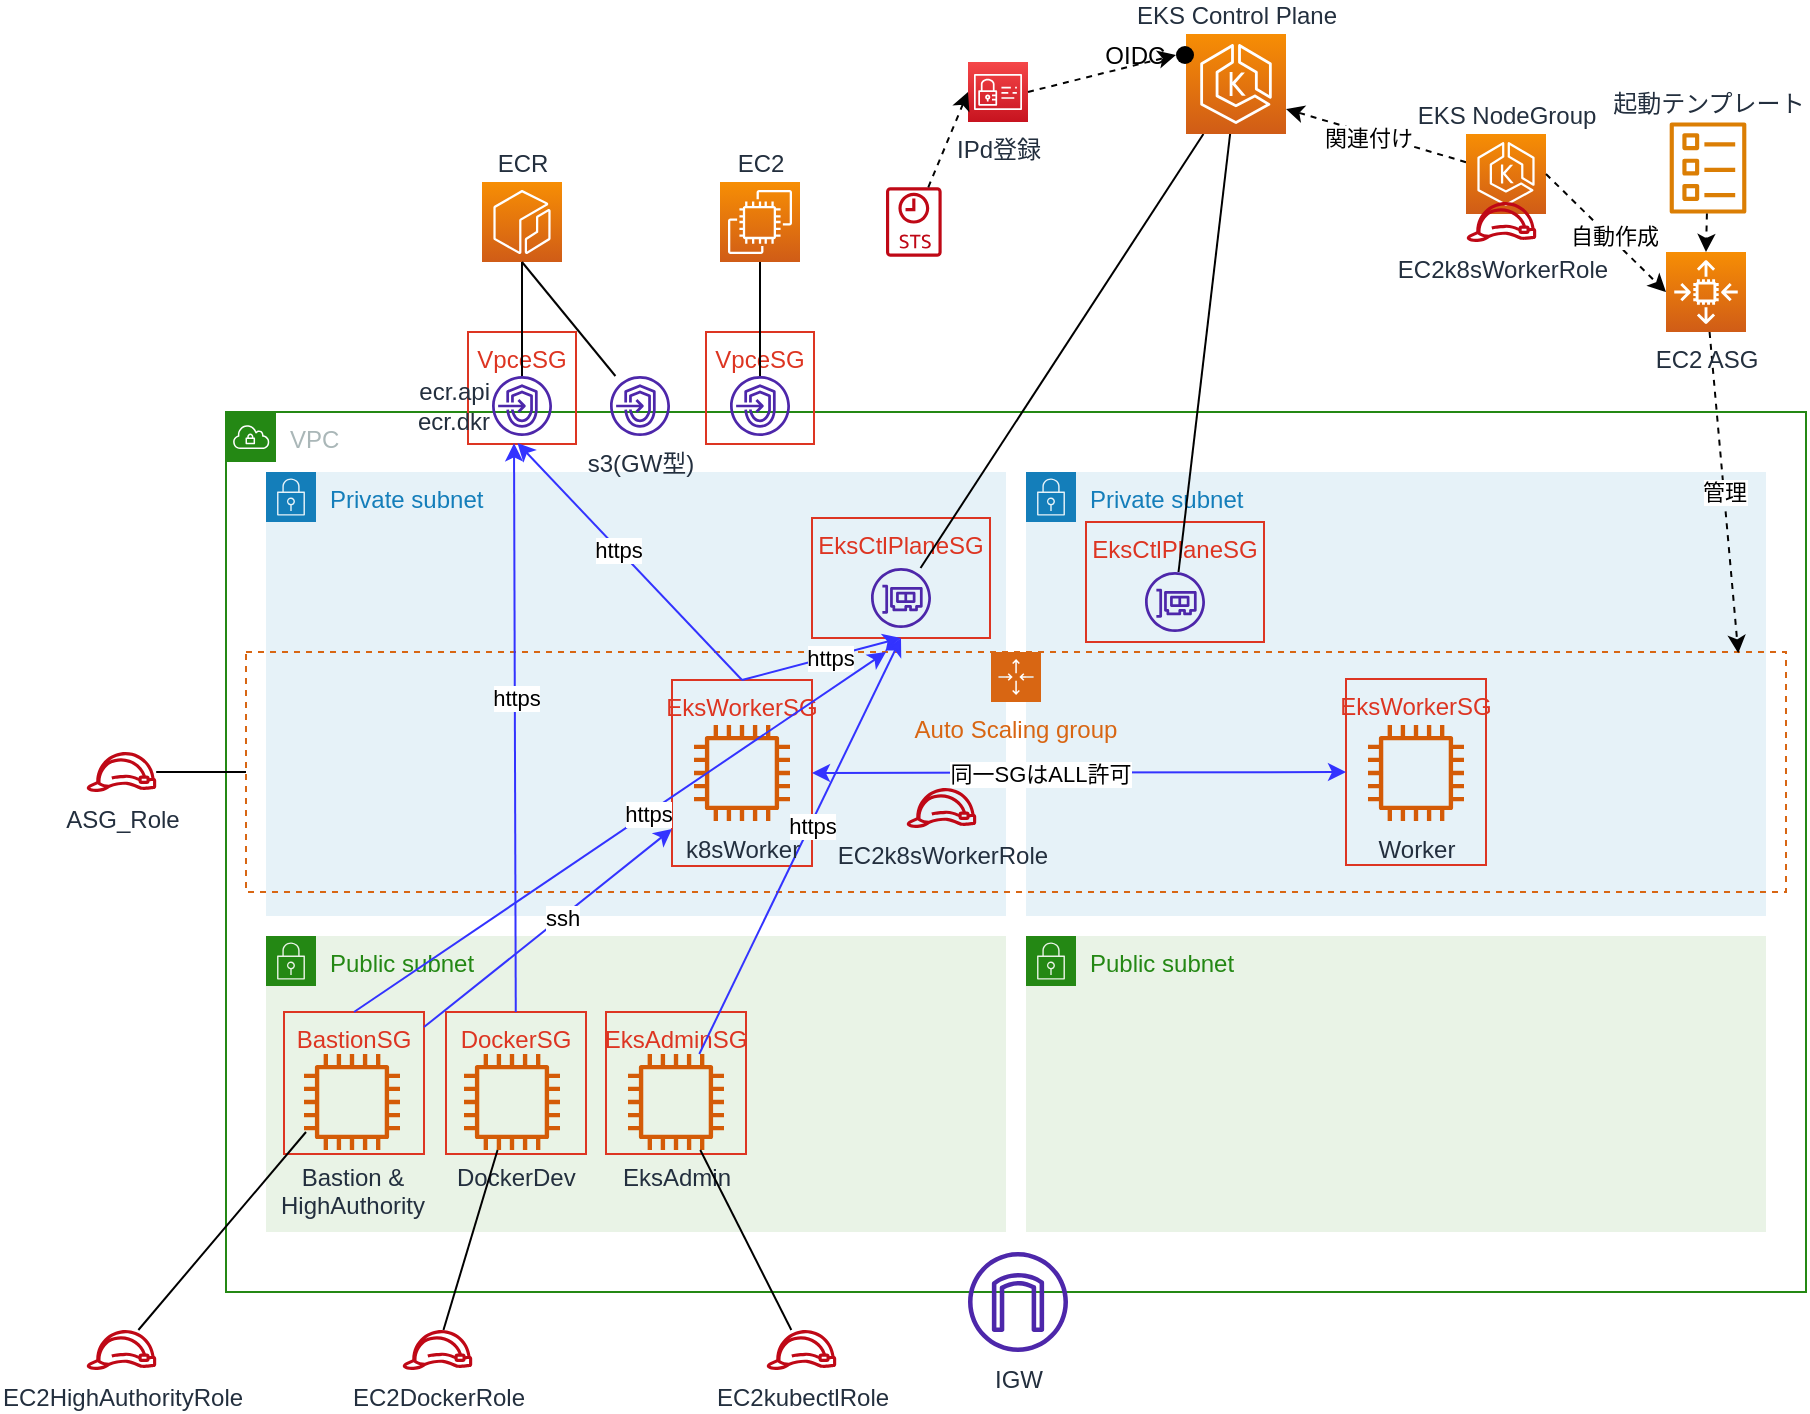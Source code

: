 <mxfile version="17.4.2" type="device"><diagram id="bLfemFGfN4xzeytDdE3u" name="ページ1"><mxGraphModel dx="626" dy="1600" grid="1" gridSize="10" guides="1" tooltips="1" connect="1" arrows="1" fold="1" page="1" pageScale="1" pageWidth="827" pageHeight="1169" math="0" shadow="0"><root><mxCell id="0"/><mxCell id="1" parent="0"/><mxCell id="81x6Ayqe36QucXjqOtEE-1" value="VPC" style="points=[[0,0],[0.25,0],[0.5,0],[0.75,0],[1,0],[1,0.25],[1,0.5],[1,0.75],[1,1],[0.75,1],[0.5,1],[0.25,1],[0,1],[0,0.75],[0,0.5],[0,0.25]];outlineConnect=0;gradientColor=none;html=1;whiteSpace=wrap;fontSize=12;fontStyle=0;container=1;pointerEvents=0;collapsible=0;recursiveResize=0;shape=mxgraph.aws4.group;grIcon=mxgraph.aws4.group_vpc;strokeColor=#248814;fillColor=none;verticalAlign=top;align=left;spacingLeft=30;fontColor=#AAB7B8;dashed=0;" vertex="1" parent="1"><mxGeometry x="140" y="60" width="790" height="440" as="geometry"/></mxCell><mxCell id="81x6Ayqe36QucXjqOtEE-2" value="Public subnet" style="points=[[0,0],[0.25,0],[0.5,0],[0.75,0],[1,0],[1,0.25],[1,0.5],[1,0.75],[1,1],[0.75,1],[0.5,1],[0.25,1],[0,1],[0,0.75],[0,0.5],[0,0.25]];outlineConnect=0;gradientColor=none;html=1;whiteSpace=wrap;fontSize=12;fontStyle=0;container=1;pointerEvents=0;collapsible=0;recursiveResize=0;shape=mxgraph.aws4.group;grIcon=mxgraph.aws4.group_security_group;grStroke=0;strokeColor=#248814;fillColor=#E9F3E6;verticalAlign=top;align=left;spacingLeft=30;fontColor=#248814;dashed=0;" vertex="1" parent="81x6Ayqe36QucXjqOtEE-1"><mxGeometry x="20" y="262" width="370" height="148" as="geometry"/></mxCell><mxCell id="81x6Ayqe36QucXjqOtEE-19" value="&amp;nbsp;DockerDev" style="sketch=0;outlineConnect=0;fontColor=#232F3E;gradientColor=none;fillColor=#D45B07;strokeColor=none;dashed=0;verticalLabelPosition=bottom;verticalAlign=top;align=center;html=1;fontSize=12;fontStyle=0;aspect=fixed;pointerEvents=1;shape=mxgraph.aws4.instance2;" vertex="1" parent="81x6Ayqe36QucXjqOtEE-2"><mxGeometry x="99" y="59" width="48" height="48" as="geometry"/></mxCell><mxCell id="81x6Ayqe36QucXjqOtEE-20" value="&amp;nbsp;Bastion &amp;amp;&amp;nbsp;&lt;br&gt;HighAuthority" style="sketch=0;outlineConnect=0;fontColor=#232F3E;gradientColor=none;fillColor=#D45B07;strokeColor=none;dashed=0;verticalLabelPosition=bottom;verticalAlign=top;align=center;html=1;fontSize=12;fontStyle=0;aspect=fixed;pointerEvents=1;shape=mxgraph.aws4.instance2;" vertex="1" parent="81x6Ayqe36QucXjqOtEE-2"><mxGeometry x="19" y="59" width="48" height="48" as="geometry"/></mxCell><mxCell id="81x6Ayqe36QucXjqOtEE-41" value="BastionSG" style="fillColor=none;strokeColor=#DD3522;verticalAlign=top;fontStyle=0;fontColor=#DD3522;" vertex="1" parent="81x6Ayqe36QucXjqOtEE-2"><mxGeometry x="9" y="38" width="70" height="71" as="geometry"/></mxCell><mxCell id="81x6Ayqe36QucXjqOtEE-42" value="DockerSG" style="fillColor=none;strokeColor=#DD3522;verticalAlign=top;fontStyle=0;fontColor=#DD3522;" vertex="1" parent="81x6Ayqe36QucXjqOtEE-2"><mxGeometry x="90" y="38" width="70" height="71" as="geometry"/></mxCell><mxCell id="81x6Ayqe36QucXjqOtEE-43" value="EksAdminSG" style="fillColor=none;strokeColor=#DD3522;verticalAlign=top;fontStyle=0;fontColor=#DD3522;" vertex="1" parent="81x6Ayqe36QucXjqOtEE-2"><mxGeometry x="170" y="38" width="70" height="71" as="geometry"/></mxCell><mxCell id="81x6Ayqe36QucXjqOtEE-44" value="EksAdmin" style="sketch=0;outlineConnect=0;fontColor=#232F3E;gradientColor=none;fillColor=#D45B07;strokeColor=none;dashed=0;verticalLabelPosition=bottom;verticalAlign=top;align=center;html=1;fontSize=12;fontStyle=0;aspect=fixed;pointerEvents=1;shape=mxgraph.aws4.instance2;" vertex="1" parent="81x6Ayqe36QucXjqOtEE-2"><mxGeometry x="181" y="59" width="48" height="48" as="geometry"/></mxCell><mxCell id="81x6Ayqe36QucXjqOtEE-3" value="Private subnet" style="points=[[0,0],[0.25,0],[0.5,0],[0.75,0],[1,0],[1,0.25],[1,0.5],[1,0.75],[1,1],[0.75,1],[0.5,1],[0.25,1],[0,1],[0,0.75],[0,0.5],[0,0.25]];outlineConnect=0;gradientColor=none;html=1;whiteSpace=wrap;fontSize=12;fontStyle=0;container=1;pointerEvents=0;collapsible=0;recursiveResize=0;shape=mxgraph.aws4.group;grIcon=mxgraph.aws4.group_security_group;grStroke=0;strokeColor=#147EBA;fillColor=#E6F2F8;verticalAlign=top;align=left;spacingLeft=30;fontColor=#147EBA;dashed=0;" vertex="1" parent="81x6Ayqe36QucXjqOtEE-1"><mxGeometry x="20" y="30" width="370" height="222" as="geometry"/></mxCell><mxCell id="81x6Ayqe36QucXjqOtEE-55" value="EksCtlPlaneSG" style="fillColor=none;strokeColor=#DD3522;verticalAlign=top;fontStyle=0;fontColor=#DD3522;" vertex="1" parent="81x6Ayqe36QucXjqOtEE-3"><mxGeometry x="273" y="23" width="89" height="60" as="geometry"/></mxCell><mxCell id="81x6Ayqe36QucXjqOtEE-56" value="" style="sketch=0;outlineConnect=0;fontColor=#232F3E;gradientColor=none;fillColor=#4D27AA;strokeColor=none;dashed=0;verticalLabelPosition=bottom;verticalAlign=top;align=center;html=1;fontSize=12;fontStyle=0;aspect=fixed;pointerEvents=1;shape=mxgraph.aws4.elastic_network_interface;" vertex="1" parent="81x6Ayqe36QucXjqOtEE-3"><mxGeometry x="302.5" y="48" width="30" height="30" as="geometry"/></mxCell><mxCell id="81x6Ayqe36QucXjqOtEE-23" value="Public subnet" style="points=[[0,0],[0.25,0],[0.5,0],[0.75,0],[1,0],[1,0.25],[1,0.5],[1,0.75],[1,1],[0.75,1],[0.5,1],[0.25,1],[0,1],[0,0.75],[0,0.5],[0,0.25]];outlineConnect=0;gradientColor=none;html=1;whiteSpace=wrap;fontSize=12;fontStyle=0;container=1;pointerEvents=0;collapsible=0;recursiveResize=0;shape=mxgraph.aws4.group;grIcon=mxgraph.aws4.group_security_group;grStroke=0;strokeColor=#248814;fillColor=#E9F3E6;verticalAlign=top;align=left;spacingLeft=30;fontColor=#248814;dashed=0;" vertex="1" parent="81x6Ayqe36QucXjqOtEE-1"><mxGeometry x="400" y="262" width="370" height="148" as="geometry"/></mxCell><mxCell id="81x6Ayqe36QucXjqOtEE-26" value="Private subnet" style="points=[[0,0],[0.25,0],[0.5,0],[0.75,0],[1,0],[1,0.25],[1,0.5],[1,0.75],[1,1],[0.75,1],[0.5,1],[0.25,1],[0,1],[0,0.75],[0,0.5],[0,0.25]];outlineConnect=0;gradientColor=none;html=1;whiteSpace=wrap;fontSize=12;fontStyle=0;container=1;pointerEvents=0;collapsible=0;recursiveResize=0;shape=mxgraph.aws4.group;grIcon=mxgraph.aws4.group_security_group;grStroke=0;strokeColor=#147EBA;fillColor=#E6F2F8;verticalAlign=top;align=left;spacingLeft=30;fontColor=#147EBA;dashed=0;" vertex="1" parent="81x6Ayqe36QucXjqOtEE-1"><mxGeometry x="400" y="30" width="370" height="222" as="geometry"/></mxCell><mxCell id="81x6Ayqe36QucXjqOtEE-57" value="EksCtlPlaneSG" style="fillColor=none;strokeColor=#DD3522;verticalAlign=top;fontStyle=0;fontColor=#DD3522;" vertex="1" parent="81x6Ayqe36QucXjqOtEE-26"><mxGeometry x="30" y="25" width="89" height="60" as="geometry"/></mxCell><mxCell id="81x6Ayqe36QucXjqOtEE-58" value="" style="sketch=0;outlineConnect=0;fontColor=#232F3E;gradientColor=none;fillColor=#4D27AA;strokeColor=none;dashed=0;verticalLabelPosition=bottom;verticalAlign=top;align=center;html=1;fontSize=12;fontStyle=0;aspect=fixed;pointerEvents=1;shape=mxgraph.aws4.elastic_network_interface;" vertex="1" parent="81x6Ayqe36QucXjqOtEE-26"><mxGeometry x="59.5" y="50" width="30" height="30" as="geometry"/></mxCell><mxCell id="81x6Ayqe36QucXjqOtEE-35" value="Auto Scaling group" style="points=[[0,0],[0.25,0],[0.5,0],[0.75,0],[1,0],[1,0.25],[1,0.5],[1,0.75],[1,1],[0.75,1],[0.5,1],[0.25,1],[0,1],[0,0.75],[0,0.5],[0,0.25]];outlineConnect=0;gradientColor=none;html=1;whiteSpace=wrap;fontSize=12;fontStyle=0;container=1;pointerEvents=0;collapsible=0;recursiveResize=0;shape=mxgraph.aws4.groupCenter;grIcon=mxgraph.aws4.group_auto_scaling_group;grStroke=1;strokeColor=#D86613;fillColor=none;verticalAlign=top;align=center;fontColor=#D86613;dashed=1;spacingTop=25;" vertex="1" parent="81x6Ayqe36QucXjqOtEE-1"><mxGeometry x="10" y="120" width="770" height="120" as="geometry"/></mxCell><mxCell id="81x6Ayqe36QucXjqOtEE-47" value="Worker" style="sketch=0;outlineConnect=0;fontColor=#232F3E;gradientColor=none;fillColor=#D45B07;strokeColor=none;dashed=0;verticalLabelPosition=bottom;verticalAlign=top;align=center;html=1;fontSize=12;fontStyle=0;aspect=fixed;pointerEvents=1;shape=mxgraph.aws4.instance2;" vertex="1" parent="81x6Ayqe36QucXjqOtEE-35"><mxGeometry x="561" y="36.5" width="48" height="48" as="geometry"/></mxCell><mxCell id="81x6Ayqe36QucXjqOtEE-48" value="EksWorkerSG" style="fillColor=none;strokeColor=#DD3522;verticalAlign=top;fontStyle=0;fontColor=#DD3522;" vertex="1" parent="81x6Ayqe36QucXjqOtEE-35"><mxGeometry x="550" y="13.5" width="70" height="93" as="geometry"/></mxCell><mxCell id="81x6Ayqe36QucXjqOtEE-75" value="EC2k8sWorkerRole" style="sketch=0;outlineConnect=0;fontColor=#232F3E;gradientColor=none;fillColor=#BF0816;strokeColor=none;dashed=0;verticalLabelPosition=bottom;verticalAlign=top;align=center;html=1;fontSize=12;fontStyle=0;aspect=fixed;pointerEvents=1;shape=mxgraph.aws4.role;" vertex="1" parent="81x6Ayqe36QucXjqOtEE-35"><mxGeometry x="330" y="68" width="35.45" height="20" as="geometry"/></mxCell><mxCell id="81x6Ayqe36QucXjqOtEE-80" value="EksWorkerSG" style="fillColor=none;strokeColor=#DD3522;verticalAlign=top;fontStyle=0;fontColor=#DD3522;" vertex="1" parent="81x6Ayqe36QucXjqOtEE-35"><mxGeometry x="213" y="14" width="70" height="93" as="geometry"/></mxCell><mxCell id="81x6Ayqe36QucXjqOtEE-101" style="edgeStyle=none;rounded=0;orthogonalLoop=1;jettySize=auto;html=1;entryX=0;entryY=0.5;entryDx=0;entryDy=0;endArrow=classic;endFill=1;strokeColor=#3333FF;exitX=1;exitY=0.5;exitDx=0;exitDy=0;startArrow=classic;startFill=1;" edge="1" parent="81x6Ayqe36QucXjqOtEE-35" source="81x6Ayqe36QucXjqOtEE-80" target="81x6Ayqe36QucXjqOtEE-48"><mxGeometry relative="1" as="geometry"><mxPoint x="236.638" y="211" as="sourcePoint"/><mxPoint x="337.5" y="3" as="targetPoint"/></mxGeometry></mxCell><mxCell id="81x6Ayqe36QucXjqOtEE-103" value="同一SGはALL許可" style="edgeLabel;html=1;align=center;verticalAlign=middle;resizable=0;points=[];" vertex="1" connectable="0" parent="81x6Ayqe36QucXjqOtEE-101"><mxGeometry x="-0.15" relative="1" as="geometry"><mxPoint as="offset"/></mxGeometry></mxCell><mxCell id="81x6Ayqe36QucXjqOtEE-36" style="edgeStyle=none;rounded=0;orthogonalLoop=1;jettySize=auto;html=1;exitX=0.5;exitY=1;exitDx=0;exitDy=0;endArrow=none;endFill=0;" edge="1" parent="81x6Ayqe36QucXjqOtEE-1" source="81x6Ayqe36QucXjqOtEE-35" target="81x6Ayqe36QucXjqOtEE-35"><mxGeometry relative="1" as="geometry"/></mxCell><mxCell id="81x6Ayqe36QucXjqOtEE-61" style="edgeStyle=none;rounded=0;orthogonalLoop=1;jettySize=auto;html=1;entryX=0.5;entryY=1;entryDx=0;entryDy=0;endArrow=classic;endFill=1;strokeColor=#3333FF;" edge="1" parent="81x6Ayqe36QucXjqOtEE-1" source="81x6Ayqe36QucXjqOtEE-44" target="81x6Ayqe36QucXjqOtEE-55"><mxGeometry relative="1" as="geometry"><mxPoint x="109" y="323.207" as="sourcePoint"/><mxPoint x="247.81" y="234.792" as="targetPoint"/></mxGeometry></mxCell><mxCell id="81x6Ayqe36QucXjqOtEE-62" value="https" style="edgeLabel;html=1;align=center;verticalAlign=middle;resizable=0;points=[];" vertex="1" connectable="0" parent="81x6Ayqe36QucXjqOtEE-61"><mxGeometry x="0.104" relative="1" as="geometry"><mxPoint as="offset"/></mxGeometry></mxCell><mxCell id="81x6Ayqe36QucXjqOtEE-63" style="edgeStyle=none;rounded=0;orthogonalLoop=1;jettySize=auto;html=1;entryX=0.5;entryY=1;entryDx=0;entryDy=0;endArrow=classic;endFill=1;strokeColor=#3333FF;exitX=0.5;exitY=0;exitDx=0;exitDy=0;" edge="1" parent="81x6Ayqe36QucXjqOtEE-1" source="81x6Ayqe36QucXjqOtEE-80" target="81x6Ayqe36QucXjqOtEE-55"><mxGeometry relative="1" as="geometry"><mxPoint x="258" y="134" as="sourcePoint"/><mxPoint x="347.5" y="123.0" as="targetPoint"/></mxGeometry></mxCell><mxCell id="81x6Ayqe36QucXjqOtEE-64" value="https" style="edgeLabel;html=1;align=center;verticalAlign=middle;resizable=0;points=[];" vertex="1" connectable="0" parent="81x6Ayqe36QucXjqOtEE-63"><mxGeometry x="0.104" relative="1" as="geometry"><mxPoint as="offset"/></mxGeometry></mxCell><mxCell id="81x6Ayqe36QucXjqOtEE-59" style="edgeStyle=none;rounded=0;orthogonalLoop=1;jettySize=auto;html=1;endArrow=classic;endFill=1;strokeColor=#3333FF;" edge="1" parent="81x6Ayqe36QucXjqOtEE-1" source="81x6Ayqe36QucXjqOtEE-41" target="81x6Ayqe36QucXjqOtEE-80"><mxGeometry relative="1" as="geometry"><mxPoint x="221.81" y="221.792" as="targetPoint"/></mxGeometry></mxCell><mxCell id="81x6Ayqe36QucXjqOtEE-60" value="ssh" style="edgeLabel;html=1;align=center;verticalAlign=middle;resizable=0;points=[];" vertex="1" connectable="0" parent="81x6Ayqe36QucXjqOtEE-59"><mxGeometry x="0.104" relative="1" as="geometry"><mxPoint as="offset"/></mxGeometry></mxCell><mxCell id="81x6Ayqe36QucXjqOtEE-6" value="IGW" style="sketch=0;outlineConnect=0;fontColor=#232F3E;gradientColor=none;fillColor=#4D27AA;strokeColor=none;dashed=0;verticalLabelPosition=bottom;verticalAlign=top;align=center;html=1;fontSize=12;fontStyle=0;aspect=fixed;pointerEvents=1;shape=mxgraph.aws4.internet_gateway;" vertex="1" parent="1"><mxGeometry x="511" y="480" width="50" height="50" as="geometry"/></mxCell><mxCell id="81x6Ayqe36QucXjqOtEE-29" value="EC2DockerRole" style="sketch=0;outlineConnect=0;fontColor=#232F3E;gradientColor=none;fillColor=#BF0816;strokeColor=none;dashed=0;verticalLabelPosition=bottom;verticalAlign=top;align=center;html=1;fontSize=12;fontStyle=0;aspect=fixed;pointerEvents=1;shape=mxgraph.aws4.role;" vertex="1" parent="1"><mxGeometry x="228.0" y="519" width="35.45" height="20" as="geometry"/></mxCell><mxCell id="81x6Ayqe36QucXjqOtEE-28" value="EC2HighAuthorityRole" style="sketch=0;outlineConnect=0;fontColor=#232F3E;gradientColor=none;fillColor=#BF0816;strokeColor=none;dashed=0;verticalLabelPosition=bottom;verticalAlign=top;align=center;html=1;fontSize=12;fontStyle=0;aspect=fixed;pointerEvents=1;shape=mxgraph.aws4.role;" vertex="1" parent="1"><mxGeometry x="70" y="519" width="35.45" height="20" as="geometry"/></mxCell><mxCell id="81x6Ayqe36QucXjqOtEE-30" style="rounded=0;orthogonalLoop=1;jettySize=auto;html=1;endArrow=none;endFill=0;" edge="1" parent="1" target="81x6Ayqe36QucXjqOtEE-28"><mxGeometry relative="1" as="geometry"><mxPoint x="180" y="420" as="sourcePoint"/></mxGeometry></mxCell><mxCell id="81x6Ayqe36QucXjqOtEE-31" style="edgeStyle=none;rounded=0;orthogonalLoop=1;jettySize=auto;html=1;endArrow=none;endFill=0;" edge="1" parent="1" source="81x6Ayqe36QucXjqOtEE-19" target="81x6Ayqe36QucXjqOtEE-29"><mxGeometry relative="1" as="geometry"/></mxCell><mxCell id="81x6Ayqe36QucXjqOtEE-32" value="EC2kubectlRole" style="sketch=0;outlineConnect=0;fontColor=#232F3E;gradientColor=none;fillColor=#BF0816;strokeColor=none;dashed=0;verticalLabelPosition=bottom;verticalAlign=top;align=center;html=1;fontSize=12;fontStyle=0;aspect=fixed;pointerEvents=1;shape=mxgraph.aws4.role;" vertex="1" parent="1"><mxGeometry x="410" y="519" width="35.45" height="20" as="geometry"/></mxCell><mxCell id="81x6Ayqe36QucXjqOtEE-33" style="edgeStyle=none;rounded=0;orthogonalLoop=1;jettySize=auto;html=1;endArrow=none;endFill=0;" edge="1" parent="1" source="81x6Ayqe36QucXjqOtEE-44" target="81x6Ayqe36QucXjqOtEE-32"><mxGeometry relative="1" as="geometry"><mxPoint x="345" y="430" as="sourcePoint"/></mxGeometry></mxCell><mxCell id="81x6Ayqe36QucXjqOtEE-37" value="ASG_Role" style="sketch=0;outlineConnect=0;fontColor=#232F3E;gradientColor=none;fillColor=#BF0816;strokeColor=none;dashed=0;verticalLabelPosition=bottom;verticalAlign=top;align=center;html=1;fontSize=12;fontStyle=0;aspect=fixed;pointerEvents=1;shape=mxgraph.aws4.role;" vertex="1" parent="1"><mxGeometry x="70" y="230" width="35.45" height="20" as="geometry"/></mxCell><mxCell id="81x6Ayqe36QucXjqOtEE-40" style="edgeStyle=none;rounded=0;orthogonalLoop=1;jettySize=auto;html=1;endArrow=none;endFill=0;" edge="1" parent="1" source="81x6Ayqe36QucXjqOtEE-35" target="81x6Ayqe36QucXjqOtEE-37"><mxGeometry relative="1" as="geometry"/></mxCell><mxCell id="81x6Ayqe36QucXjqOtEE-49" value="VpceSG" style="fillColor=none;strokeColor=#DD3522;verticalAlign=top;fontStyle=0;fontColor=#DD3522;" vertex="1" parent="1"><mxGeometry x="261" y="20" width="54" height="56" as="geometry"/></mxCell><mxCell id="81x6Ayqe36QucXjqOtEE-53" style="edgeStyle=none;rounded=0;orthogonalLoop=1;jettySize=auto;html=1;endArrow=none;endFill=0;" edge="1" parent="1" source="81x6Ayqe36QucXjqOtEE-50" target="81x6Ayqe36QucXjqOtEE-56"><mxGeometry relative="1" as="geometry"><mxPoint x="500.128" y="110.0" as="targetPoint"/></mxGeometry></mxCell><mxCell id="81x6Ayqe36QucXjqOtEE-54" style="edgeStyle=none;rounded=0;orthogonalLoop=1;jettySize=auto;html=1;endArrow=none;endFill=0;" edge="1" parent="1" source="81x6Ayqe36QucXjqOtEE-50" target="81x6Ayqe36QucXjqOtEE-58"><mxGeometry relative="1" as="geometry"><mxPoint x="587.308" y="110.0" as="targetPoint"/></mxGeometry></mxCell><mxCell id="81x6Ayqe36QucXjqOtEE-50" value="EKS Control Plane" style="sketch=0;points=[[0,0,0],[0.25,0,0],[0.5,0,0],[0.75,0,0],[1,0,0],[0,1,0],[0.25,1,0],[0.5,1,0],[0.75,1,0],[1,1,0],[0,0.25,0],[0,0.5,0],[0,0.75,0],[1,0.25,0],[1,0.5,0],[1,0.75,0]];outlineConnect=0;fontColor=#232F3E;gradientColor=#F78E04;gradientDirection=north;fillColor=#D05C17;strokeColor=#ffffff;dashed=0;verticalLabelPosition=top;verticalAlign=bottom;align=center;html=1;fontSize=12;fontStyle=0;aspect=fixed;shape=mxgraph.aws4.resourceIcon;resIcon=mxgraph.aws4.eks;labelPosition=center;" vertex="1" parent="1"><mxGeometry x="620" y="-129" width="50" height="50" as="geometry"/></mxCell><mxCell id="81x6Ayqe36QucXjqOtEE-68" style="edgeStyle=none;rounded=0;orthogonalLoop=1;jettySize=auto;html=1;entryX=0.458;entryY=0.991;entryDx=0;entryDy=0;endArrow=classic;endFill=1;strokeColor=#3333FF;exitX=0.5;exitY=0;exitDx=0;exitDy=0;entryPerimeter=0;" edge="1" parent="1" source="81x6Ayqe36QucXjqOtEE-80" target="81x6Ayqe36QucXjqOtEE-49"><mxGeometry relative="1" as="geometry"><mxPoint x="398" y="194" as="sourcePoint"/><mxPoint x="487.5" y="183.0" as="targetPoint"/></mxGeometry></mxCell><mxCell id="81x6Ayqe36QucXjqOtEE-69" value="https" style="edgeLabel;html=1;align=center;verticalAlign=middle;resizable=0;points=[];" vertex="1" connectable="0" parent="81x6Ayqe36QucXjqOtEE-68"><mxGeometry x="0.104" relative="1" as="geometry"><mxPoint as="offset"/></mxGeometry></mxCell><mxCell id="81x6Ayqe36QucXjqOtEE-70" style="edgeStyle=none;rounded=0;orthogonalLoop=1;jettySize=auto;html=1;entryX=0.426;entryY=0.994;entryDx=0;entryDy=0;endArrow=classic;endFill=1;strokeColor=#3333FF;entryPerimeter=0;" edge="1" parent="1" source="81x6Ayqe36QucXjqOtEE-42" target="81x6Ayqe36QucXjqOtEE-49"><mxGeometry relative="1" as="geometry"><mxPoint x="424" y="207" as="sourcePoint"/><mxPoint x="340.03" y="79.955" as="targetPoint"/></mxGeometry></mxCell><mxCell id="81x6Ayqe36QucXjqOtEE-71" value="https" style="edgeLabel;html=1;align=center;verticalAlign=middle;resizable=0;points=[];" vertex="1" connectable="0" parent="81x6Ayqe36QucXjqOtEE-70"><mxGeometry x="0.104" relative="1" as="geometry"><mxPoint as="offset"/></mxGeometry></mxCell><mxCell id="81x6Ayqe36QucXjqOtEE-74" style="edgeStyle=none;rounded=0;orthogonalLoop=1;jettySize=auto;html=1;startArrow=none;startFill=0;endArrow=none;endFill=0;strokeColor=#030303;" edge="1" parent="1" source="81x6Ayqe36QucXjqOtEE-72" target="81x6Ayqe36QucXjqOtEE-73"><mxGeometry relative="1" as="geometry"/></mxCell><mxCell id="81x6Ayqe36QucXjqOtEE-72" value="ECR" style="sketch=0;points=[[0,0,0],[0.25,0,0],[0.5,0,0],[0.75,0,0],[1,0,0],[0,1,0],[0.25,1,0],[0.5,1,0],[0.75,1,0],[1,1,0],[0,0.25,0],[0,0.5,0],[0,0.75,0],[1,0.25,0],[1,0.5,0],[1,0.75,0]];outlineConnect=0;fontColor=#232F3E;gradientColor=#F78E04;gradientDirection=north;fillColor=#D05C17;strokeColor=#ffffff;dashed=0;verticalLabelPosition=top;verticalAlign=bottom;align=center;html=1;fontSize=12;fontStyle=0;aspect=fixed;shape=mxgraph.aws4.resourceIcon;resIcon=mxgraph.aws4.ecr;labelPosition=center;" vertex="1" parent="1"><mxGeometry x="268" y="-55" width="40" height="40" as="geometry"/></mxCell><mxCell id="81x6Ayqe36QucXjqOtEE-73" value="ecr.api&lt;br&gt;ecr.dkr" style="sketch=0;outlineConnect=0;fontColor=#232F3E;gradientColor=none;fillColor=#4D27AA;strokeColor=none;dashed=0;verticalLabelPosition=middle;verticalAlign=middle;align=right;html=1;fontSize=12;fontStyle=0;aspect=fixed;pointerEvents=1;shape=mxgraph.aws4.endpoints;labelPosition=left;" vertex="1" parent="1"><mxGeometry x="273" y="42" width="30" height="30" as="geometry"/></mxCell><mxCell id="81x6Ayqe36QucXjqOtEE-81" value="k8sWorker" style="sketch=0;outlineConnect=0;fontColor=#232F3E;gradientColor=none;fillColor=#D45B07;strokeColor=none;dashed=0;verticalLabelPosition=bottom;verticalAlign=top;align=center;html=1;fontSize=12;fontStyle=0;aspect=fixed;pointerEvents=1;shape=mxgraph.aws4.instance2;" vertex="1" parent="1"><mxGeometry x="374" y="216.5" width="48" height="48" as="geometry"/></mxCell><mxCell id="81x6Ayqe36QucXjqOtEE-83" style="edgeStyle=none;rounded=0;orthogonalLoop=1;jettySize=auto;html=1;endArrow=classic;endFill=1;strokeColor=#3333FF;exitX=0.5;exitY=0;exitDx=0;exitDy=0;" edge="1" parent="1" source="81x6Ayqe36QucXjqOtEE-41"><mxGeometry relative="1" as="geometry"><mxPoint x="294.889" y="370" as="sourcePoint"/><mxPoint x="470" y="180" as="targetPoint"/></mxGeometry></mxCell><mxCell id="81x6Ayqe36QucXjqOtEE-84" value="https" style="edgeLabel;html=1;align=center;verticalAlign=middle;resizable=0;points=[];" vertex="1" connectable="0" parent="81x6Ayqe36QucXjqOtEE-83"><mxGeometry x="0.104" relative="1" as="geometry"><mxPoint as="offset"/></mxGeometry></mxCell><mxCell id="81x6Ayqe36QucXjqOtEE-86" style="edgeStyle=none;rounded=0;orthogonalLoop=1;jettySize=auto;html=1;entryX=1;entryY=0.75;entryDx=0;entryDy=0;entryPerimeter=0;startArrow=none;startFill=0;endArrow=classic;endFill=1;strokeColor=#030303;dashed=1;" edge="1" parent="1" source="81x6Ayqe36QucXjqOtEE-85" target="81x6Ayqe36QucXjqOtEE-50"><mxGeometry relative="1" as="geometry"/></mxCell><mxCell id="81x6Ayqe36QucXjqOtEE-89" value="関連付け" style="edgeLabel;html=1;align=center;verticalAlign=middle;resizable=0;points=[];" vertex="1" connectable="0" parent="81x6Ayqe36QucXjqOtEE-86"><mxGeometry x="0.076" y="2" relative="1" as="geometry"><mxPoint as="offset"/></mxGeometry></mxCell><mxCell id="81x6Ayqe36QucXjqOtEE-85" value="EKS NodeGroup" style="sketch=0;points=[[0,0,0],[0.25,0,0],[0.5,0,0],[0.75,0,0],[1,0,0],[0,1,0],[0.25,1,0],[0.5,1,0],[0.75,1,0],[1,1,0],[0,0.25,0],[0,0.5,0],[0,0.75,0],[1,0.25,0],[1,0.5,0],[1,0.75,0]];outlineConnect=0;fontColor=#232F3E;gradientColor=#F78E04;gradientDirection=north;fillColor=#D05C17;strokeColor=#ffffff;dashed=0;verticalLabelPosition=top;verticalAlign=bottom;align=center;html=1;fontSize=12;fontStyle=0;aspect=fixed;shape=mxgraph.aws4.resourceIcon;resIcon=mxgraph.aws4.eks;labelPosition=center;" vertex="1" parent="1"><mxGeometry x="760" y="-79" width="40" height="40" as="geometry"/></mxCell><mxCell id="81x6Ayqe36QucXjqOtEE-87" value="EC2k8sWorkerRole" style="sketch=0;outlineConnect=0;fontColor=#232F3E;gradientColor=none;fillColor=#BF0816;strokeColor=none;dashed=0;verticalLabelPosition=bottom;verticalAlign=top;align=center;html=1;fontSize=12;fontStyle=0;aspect=fixed;pointerEvents=1;shape=mxgraph.aws4.role;" vertex="1" parent="1"><mxGeometry x="760" y="-45" width="35.45" height="20" as="geometry"/></mxCell><mxCell id="81x6Ayqe36QucXjqOtEE-92" value="管理" style="edgeStyle=none;rounded=0;orthogonalLoop=1;jettySize=auto;html=1;dashed=1;startArrow=none;startFill=0;endArrow=classic;endFill=1;strokeColor=#030303;entryX=0.969;entryY=0.005;entryDx=0;entryDy=0;entryPerimeter=0;" edge="1" parent="1" source="81x6Ayqe36QucXjqOtEE-88" target="81x6Ayqe36QucXjqOtEE-35"><mxGeometry relative="1" as="geometry"/></mxCell><mxCell id="81x6Ayqe36QucXjqOtEE-88" value="EC2 ASG" style="sketch=0;points=[[0,0,0],[0.25,0,0],[0.5,0,0],[0.75,0,0],[1,0,0],[0,1,0],[0.25,1,0],[0.5,1,0],[0.75,1,0],[1,1,0],[0,0.25,0],[0,0.5,0],[0,0.75,0],[1,0.25,0],[1,0.5,0],[1,0.75,0]];outlineConnect=0;fontColor=#232F3E;gradientColor=#F78E04;gradientDirection=north;fillColor=#D05C17;strokeColor=#ffffff;dashed=0;verticalLabelPosition=bottom;verticalAlign=top;align=center;html=1;fontSize=12;fontStyle=0;aspect=fixed;shape=mxgraph.aws4.resourceIcon;resIcon=mxgraph.aws4.auto_scaling2;" vertex="1" parent="1"><mxGeometry x="860" y="-20" width="40" height="40" as="geometry"/></mxCell><mxCell id="81x6Ayqe36QucXjqOtEE-90" style="edgeStyle=none;rounded=0;orthogonalLoop=1;jettySize=auto;html=1;entryX=0;entryY=0.5;entryDx=0;entryDy=0;entryPerimeter=0;startArrow=none;startFill=0;endArrow=classic;endFill=1;strokeColor=#030303;dashed=1;exitX=1;exitY=0.5;exitDx=0;exitDy=0;exitPerimeter=0;" edge="1" parent="1" source="81x6Ayqe36QucXjqOtEE-85" target="81x6Ayqe36QucXjqOtEE-88"><mxGeometry relative="1" as="geometry"><mxPoint x="780.0" y="4.348" as="sourcePoint"/><mxPoint x="570.0" y="-55" as="targetPoint"/></mxGeometry></mxCell><mxCell id="81x6Ayqe36QucXjqOtEE-91" value="自動作成" style="edgeLabel;html=1;align=center;verticalAlign=middle;resizable=0;points=[];" vertex="1" connectable="0" parent="81x6Ayqe36QucXjqOtEE-90"><mxGeometry x="0.076" y="2" relative="1" as="geometry"><mxPoint as="offset"/></mxGeometry></mxCell><mxCell id="81x6Ayqe36QucXjqOtEE-94" value="s3(GW型)" style="sketch=0;outlineConnect=0;fontColor=#232F3E;gradientColor=none;fillColor=#4D27AA;strokeColor=none;dashed=0;verticalLabelPosition=bottom;verticalAlign=top;align=center;html=1;fontSize=12;fontStyle=0;aspect=fixed;pointerEvents=1;shape=mxgraph.aws4.endpoints;labelPosition=center;" vertex="1" parent="1"><mxGeometry x="332" y="42" width="30" height="30" as="geometry"/></mxCell><mxCell id="81x6Ayqe36QucXjqOtEE-96" style="edgeStyle=none;rounded=0;orthogonalLoop=1;jettySize=auto;html=1;startArrow=none;startFill=0;endArrow=none;endFill=0;strokeColor=#030303;exitX=0.5;exitY=1;exitDx=0;exitDy=0;exitPerimeter=0;" edge="1" parent="1" source="81x6Ayqe36QucXjqOtEE-72" target="81x6Ayqe36QucXjqOtEE-94"><mxGeometry relative="1" as="geometry"><mxPoint x="298" y="-30" as="sourcePoint"/><mxPoint x="298" y="52" as="targetPoint"/></mxGeometry></mxCell><mxCell id="81x6Ayqe36QucXjqOtEE-97" value="EC2&lt;br&gt;" style="sketch=0;points=[[0,0,0],[0.25,0,0],[0.5,0,0],[0.75,0,0],[1,0,0],[0,1,0],[0.25,1,0],[0.5,1,0],[0.75,1,0],[1,1,0],[0,0.25,0],[0,0.5,0],[0,0.75,0],[1,0.25,0],[1,0.5,0],[1,0.75,0]];outlineConnect=0;fontColor=#232F3E;gradientColor=#F78E04;gradientDirection=north;fillColor=#D05C17;strokeColor=#ffffff;dashed=0;verticalLabelPosition=top;verticalAlign=bottom;align=center;html=1;fontSize=12;fontStyle=0;aspect=fixed;shape=mxgraph.aws4.resourceIcon;resIcon=mxgraph.aws4.ec2;labelPosition=center;" vertex="1" parent="1"><mxGeometry x="387" y="-55" width="40" height="40" as="geometry"/></mxCell><mxCell id="81x6Ayqe36QucXjqOtEE-98" value="VpceSG" style="fillColor=none;strokeColor=#DD3522;verticalAlign=top;fontStyle=0;fontColor=#DD3522;" vertex="1" parent="1"><mxGeometry x="380" y="20" width="54" height="56" as="geometry"/></mxCell><mxCell id="81x6Ayqe36QucXjqOtEE-99" value="" style="sketch=0;outlineConnect=0;fontColor=#232F3E;gradientColor=none;fillColor=#4D27AA;strokeColor=none;dashed=0;verticalLabelPosition=middle;verticalAlign=middle;align=right;html=1;fontSize=12;fontStyle=0;aspect=fixed;pointerEvents=1;shape=mxgraph.aws4.endpoints;labelPosition=left;" vertex="1" parent="1"><mxGeometry x="392" y="42" width="30" height="30" as="geometry"/></mxCell><mxCell id="81x6Ayqe36QucXjqOtEE-100" style="edgeStyle=none;rounded=0;orthogonalLoop=1;jettySize=auto;html=1;startArrow=none;startFill=0;endArrow=none;endFill=0;strokeColor=#030303;exitX=0.5;exitY=1;exitDx=0;exitDy=0;exitPerimeter=0;" edge="1" parent="1" source="81x6Ayqe36QucXjqOtEE-97" target="81x6Ayqe36QucXjqOtEE-99"><mxGeometry relative="1" as="geometry"><mxPoint x="298" y="-5" as="sourcePoint"/><mxPoint x="344.708" y="52" as="targetPoint"/></mxGeometry></mxCell><mxCell id="81x6Ayqe36QucXjqOtEE-104" value="起動テンプレート" style="sketch=0;outlineConnect=0;fontColor=#232F3E;gradientColor=none;fillColor=#DB7E04;strokeColor=none;dashed=0;verticalLabelPosition=top;verticalAlign=bottom;align=center;html=1;fontSize=12;fontStyle=0;aspect=fixed;pointerEvents=1;shape=mxgraph.aws4.template;labelPosition=center;" vertex="1" parent="1"><mxGeometry x="861.84" y="-85" width="38.33" height="46" as="geometry"/></mxCell><mxCell id="81x6Ayqe36QucXjqOtEE-105" style="edgeStyle=none;rounded=0;orthogonalLoop=1;jettySize=auto;html=1;entryX=0.5;entryY=0;entryDx=0;entryDy=0;entryPerimeter=0;startArrow=none;startFill=0;endArrow=classic;endFill=1;strokeColor=#030303;dashed=1;" edge="1" parent="1" source="81x6Ayqe36QucXjqOtEE-104" target="81x6Ayqe36QucXjqOtEE-88"><mxGeometry relative="1" as="geometry"><mxPoint x="810.0" y="-50" as="sourcePoint"/><mxPoint x="870.0" y="10" as="targetPoint"/></mxGeometry></mxCell><mxCell id="81x6Ayqe36QucXjqOtEE-107" value="OIDC&amp;nbsp;" style="ellipse;whiteSpace=wrap;html=1;aspect=fixed;fillColor=#000000;strokeColor=none;labelPosition=left;verticalLabelPosition=middle;align=right;verticalAlign=middle;" vertex="1" parent="1"><mxGeometry x="615" y="-123" width="9" height="9" as="geometry"/></mxCell><mxCell id="81x6Ayqe36QucXjqOtEE-108" value="IPd登録" style="sketch=0;points=[[0,0,0],[0.25,0,0],[0.5,0,0],[0.75,0,0],[1,0,0],[0,1,0],[0.25,1,0],[0.5,1,0],[0.75,1,0],[1,1,0],[0,0.25,0],[0,0.5,0],[0,0.75,0],[1,0.25,0],[1,0.5,0],[1,0.75,0]];outlineConnect=0;fontColor=#232F3E;gradientColor=#F54749;gradientDirection=north;fillColor=#C7131F;strokeColor=#ffffff;dashed=0;verticalLabelPosition=bottom;verticalAlign=top;align=center;html=1;fontSize=12;fontStyle=0;aspect=fixed;shape=mxgraph.aws4.resourceIcon;resIcon=mxgraph.aws4.identity_and_access_management;" vertex="1" parent="1"><mxGeometry x="511" y="-115" width="30" height="30" as="geometry"/></mxCell><mxCell id="81x6Ayqe36QucXjqOtEE-110" style="edgeStyle=none;rounded=0;orthogonalLoop=1;jettySize=auto;html=1;entryX=0;entryY=0.5;entryDx=0;entryDy=0;startArrow=none;startFill=0;endArrow=classic;endFill=1;strokeColor=#030303;dashed=1;exitX=1;exitY=0.5;exitDx=0;exitDy=0;exitPerimeter=0;" edge="1" parent="1" source="81x6Ayqe36QucXjqOtEE-108" target="81x6Ayqe36QucXjqOtEE-107"><mxGeometry relative="1" as="geometry"><mxPoint x="770" y="-54.909" as="sourcePoint"/><mxPoint x="680" y="-81.5" as="targetPoint"/></mxGeometry></mxCell><mxCell id="81x6Ayqe36QucXjqOtEE-112" value="" style="sketch=0;outlineConnect=0;fontColor=#232F3E;gradientColor=none;fillColor=#BF0816;strokeColor=none;dashed=0;verticalLabelPosition=bottom;verticalAlign=top;align=center;html=1;fontSize=12;fontStyle=0;aspect=fixed;pointerEvents=1;shape=mxgraph.aws4.sts_alternate;" vertex="1" parent="1"><mxGeometry x="470" y="-52.5" width="27.83" height="35" as="geometry"/></mxCell><mxCell id="81x6Ayqe36QucXjqOtEE-114" style="edgeStyle=none;rounded=0;orthogonalLoop=1;jettySize=auto;html=1;entryX=0;entryY=0.5;entryDx=0;entryDy=0;startArrow=none;startFill=0;endArrow=classic;endFill=1;strokeColor=#030303;dashed=1;entryPerimeter=0;" edge="1" parent="1" source="81x6Ayqe36QucXjqOtEE-112" target="81x6Ayqe36QucXjqOtEE-108"><mxGeometry relative="1" as="geometry"><mxPoint x="551" y="-90" as="sourcePoint"/><mxPoint x="625.0" y="-108.5" as="targetPoint"/></mxGeometry></mxCell></root></mxGraphModel></diagram></mxfile>